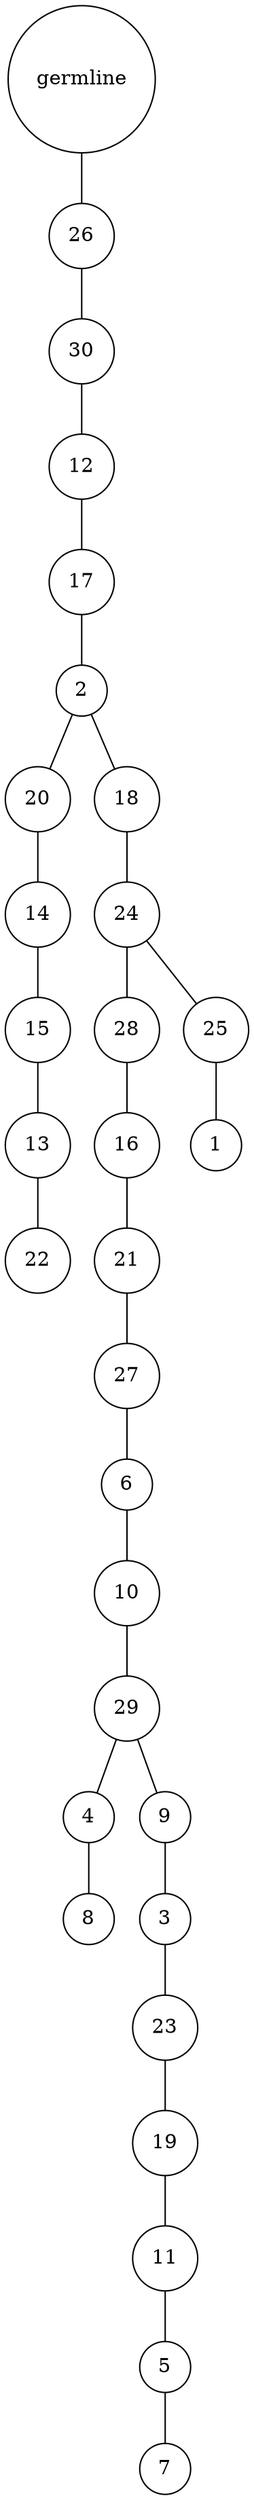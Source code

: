graph {
	rankdir=UD;
	splines=line;
	node [shape=circle]
	"0x7fa3374b5430" [label="germline"];
	"0x7fa3374b5460" [label="26"];
	"0x7fa3374b5430" -- "0x7fa3374b5460" ;
	"0x7fa3374b5490" [label="30"];
	"0x7fa3374b5460" -- "0x7fa3374b5490" ;
	"0x7fa3374b54c0" [label="12"];
	"0x7fa3374b5490" -- "0x7fa3374b54c0" ;
	"0x7fa3374b54f0" [label="17"];
	"0x7fa3374b54c0" -- "0x7fa3374b54f0" ;
	"0x7fa3374b5520" [label="2"];
	"0x7fa3374b54f0" -- "0x7fa3374b5520" ;
	"0x7fa3374b5550" [label="20"];
	"0x7fa3374b5520" -- "0x7fa3374b5550" ;
	"0x7fa3374b5580" [label="14"];
	"0x7fa3374b5550" -- "0x7fa3374b5580" ;
	"0x7fa3374b55b0" [label="15"];
	"0x7fa3374b5580" -- "0x7fa3374b55b0" ;
	"0x7fa3374b55e0" [label="13"];
	"0x7fa3374b55b0" -- "0x7fa3374b55e0" ;
	"0x7fa3374b5610" [label="22"];
	"0x7fa3374b55e0" -- "0x7fa3374b5610" ;
	"0x7fa3374b5640" [label="18"];
	"0x7fa3374b5520" -- "0x7fa3374b5640" ;
	"0x7fa3374b5670" [label="24"];
	"0x7fa3374b5640" -- "0x7fa3374b5670" ;
	"0x7fa3374b56a0" [label="28"];
	"0x7fa3374b5670" -- "0x7fa3374b56a0" ;
	"0x7fa3374b56d0" [label="16"];
	"0x7fa3374b56a0" -- "0x7fa3374b56d0" ;
	"0x7fa3374b5700" [label="21"];
	"0x7fa3374b56d0" -- "0x7fa3374b5700" ;
	"0x7fa3374b5730" [label="27"];
	"0x7fa3374b5700" -- "0x7fa3374b5730" ;
	"0x7fa3374b5760" [label="6"];
	"0x7fa3374b5730" -- "0x7fa3374b5760" ;
	"0x7fa3374b5790" [label="10"];
	"0x7fa3374b5760" -- "0x7fa3374b5790" ;
	"0x7fa3374b57c0" [label="29"];
	"0x7fa3374b5790" -- "0x7fa3374b57c0" ;
	"0x7fa3374b57f0" [label="4"];
	"0x7fa3374b57c0" -- "0x7fa3374b57f0" ;
	"0x7fa3374b5820" [label="8"];
	"0x7fa3374b57f0" -- "0x7fa3374b5820" ;
	"0x7fa3374b5850" [label="9"];
	"0x7fa3374b57c0" -- "0x7fa3374b5850" ;
	"0x7fa3374b5880" [label="3"];
	"0x7fa3374b5850" -- "0x7fa3374b5880" ;
	"0x7fa3374b58b0" [label="23"];
	"0x7fa3374b5880" -- "0x7fa3374b58b0" ;
	"0x7fa3374b58e0" [label="19"];
	"0x7fa3374b58b0" -- "0x7fa3374b58e0" ;
	"0x7fa3374b5910" [label="11"];
	"0x7fa3374b58e0" -- "0x7fa3374b5910" ;
	"0x7fa3374b5940" [label="5"];
	"0x7fa3374b5910" -- "0x7fa3374b5940" ;
	"0x7fa3374b5970" [label="7"];
	"0x7fa3374b5940" -- "0x7fa3374b5970" ;
	"0x7fa3374b59a0" [label="25"];
	"0x7fa3374b5670" -- "0x7fa3374b59a0" ;
	"0x7fa3374b59d0" [label="1"];
	"0x7fa3374b59a0" -- "0x7fa3374b59d0" ;
}

